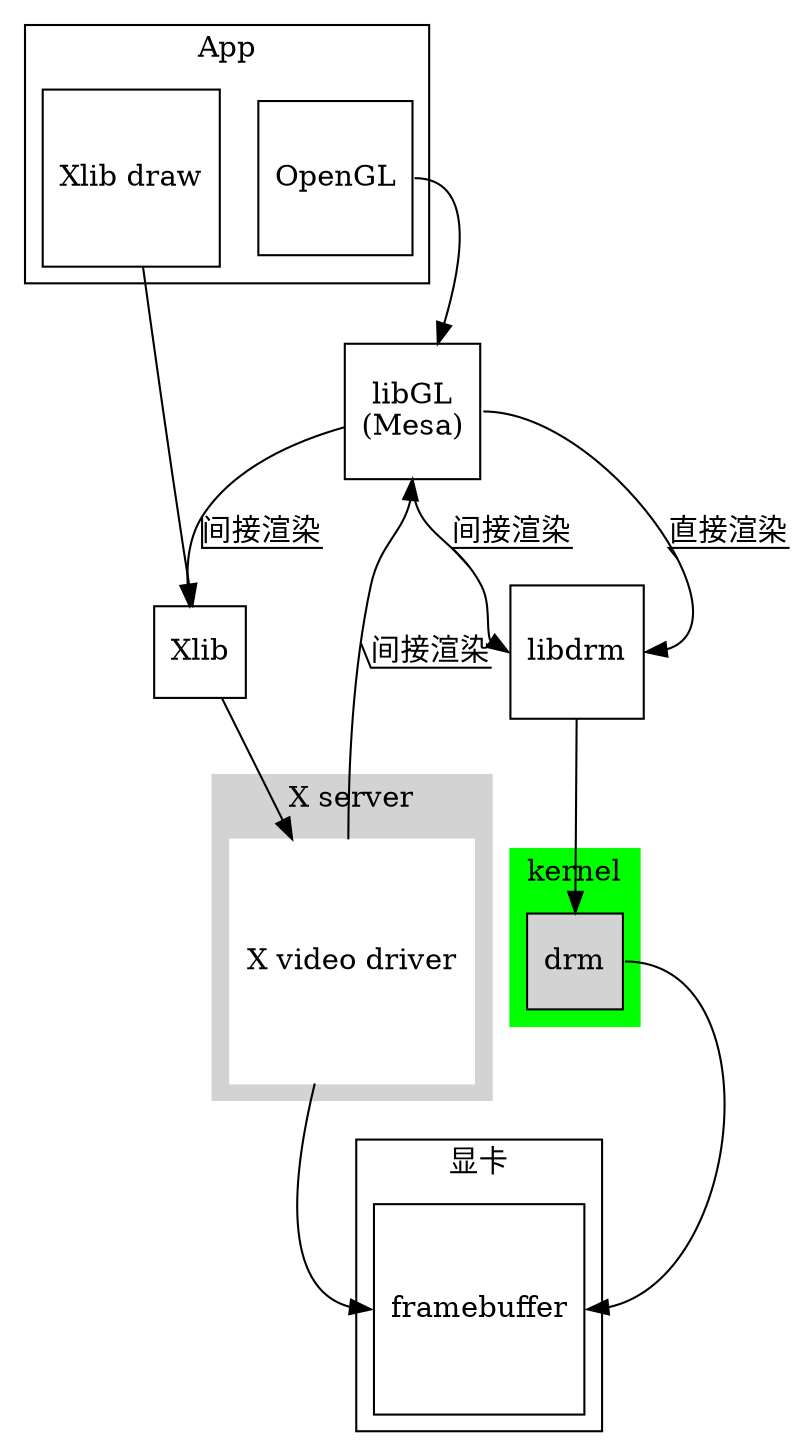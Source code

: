 digraph dri {
	node [shape=square];
	edge [decorate=true];
	subgraph cluster0 {
		graph [color=lightgrey,
			label="X server",
			style=filled
		];
		node [color=white,
			style=filled
		];
		"X video driver"		 [color=white,
			style=filled];
	}
	subgraph cluster1 {
		graph [color=green,
			label=kernel,
			shape=square,
			style=filled
		];
		node [style=filled];
		drm		 [style=filled];
	}
	subgraph cluster2 {
		graph [label=显卡];
		framebuffer;
	}
	subgraph cluster3 {
		graph [label=App];
		"Xlib draw";
		OpenGL;
	}
	"X video driver" -> framebuffer:w;
	drm:e -> framebuffer:e;
	"Xlib draw" -> Xlib;
	
	"libGL\n(Mesa)" -> Xlib [label=间接渲染];
	
	
	OpenGL:e -> "libGL\n(Mesa)";
	Xlib -> "X video driver";
	
	"X video driver" -> "libGL\n(Mesa)" :s  [label="间接渲染"];
	
	"libGL\n(Mesa)" :s -> libdrm:w [label="间接渲染"];
	
	"libGL\n(Mesa)" :e -> libdrm:e [label="直接渲染"];
	libdrm   -> drm  ;
}
